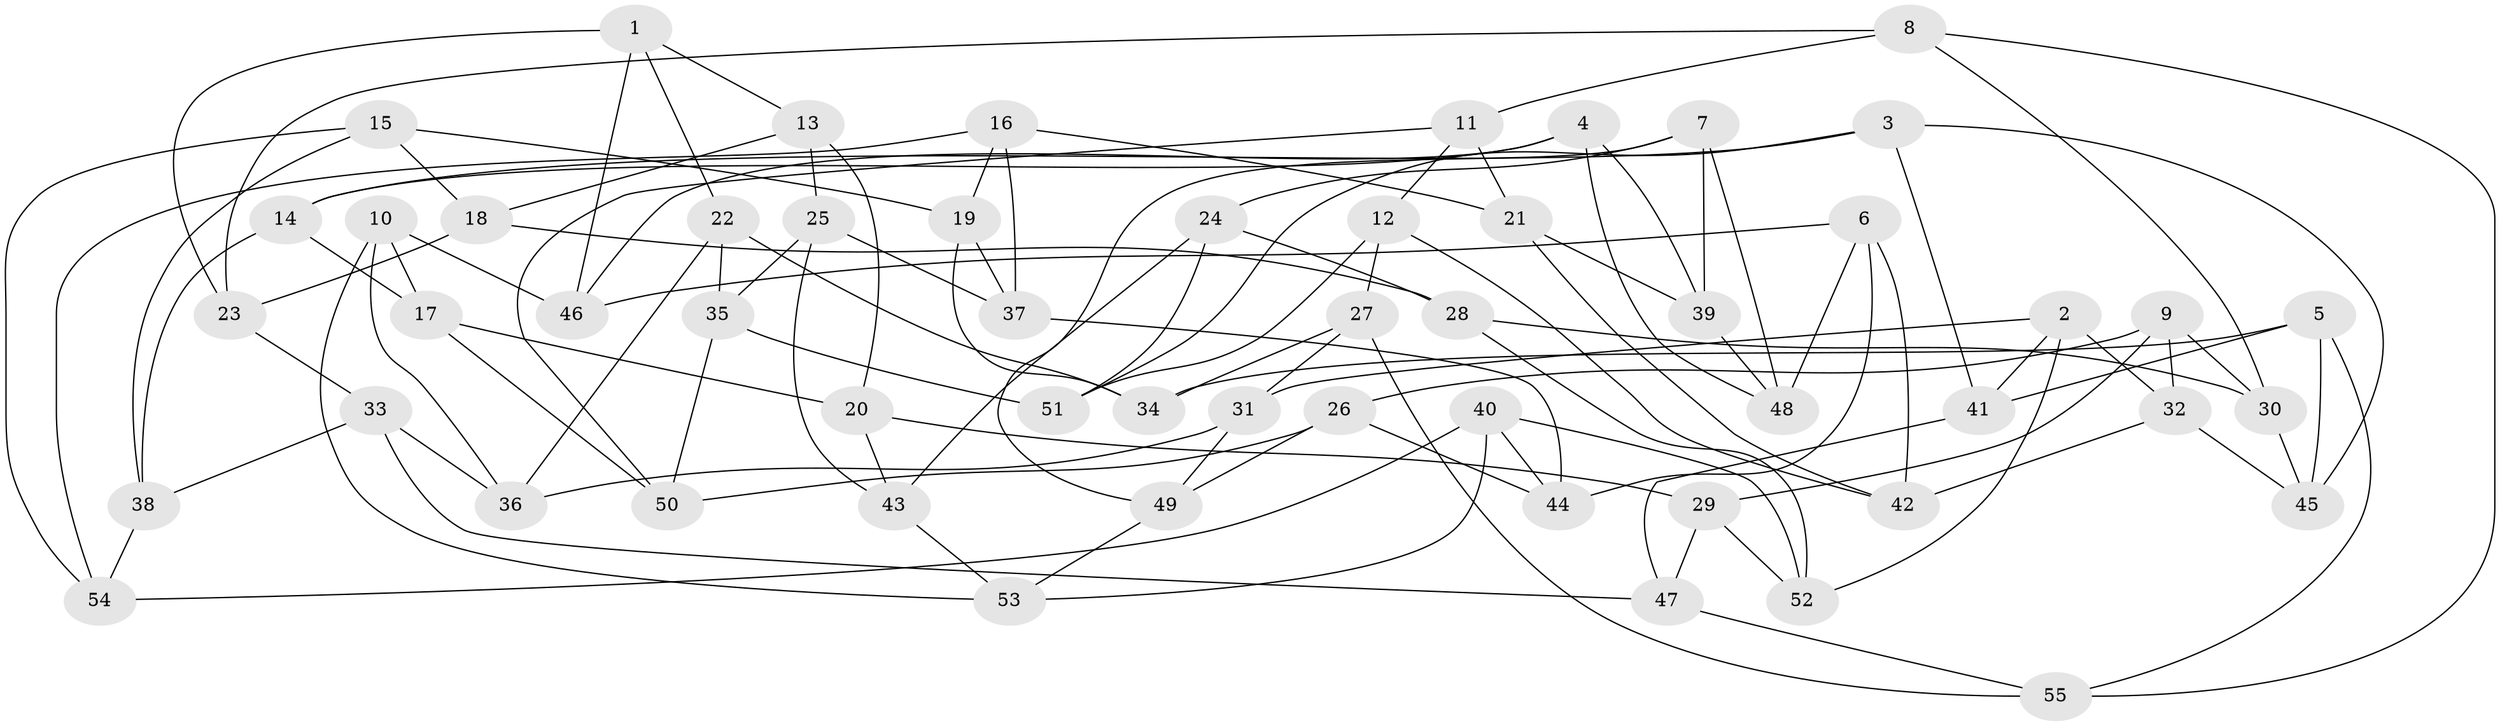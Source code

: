 // coarse degree distribution, {4: 0.35294117647058826, 5: 0.17647058823529413, 3: 0.11764705882352941, 6: 0.35294117647058826}
// Generated by graph-tools (version 1.1) at 2025/38/03/04/25 23:38:10]
// undirected, 55 vertices, 110 edges
graph export_dot {
  node [color=gray90,style=filled];
  1;
  2;
  3;
  4;
  5;
  6;
  7;
  8;
  9;
  10;
  11;
  12;
  13;
  14;
  15;
  16;
  17;
  18;
  19;
  20;
  21;
  22;
  23;
  24;
  25;
  26;
  27;
  28;
  29;
  30;
  31;
  32;
  33;
  34;
  35;
  36;
  37;
  38;
  39;
  40;
  41;
  42;
  43;
  44;
  45;
  46;
  47;
  48;
  49;
  50;
  51;
  52;
  53;
  54;
  55;
  1 -- 13;
  1 -- 22;
  1 -- 46;
  1 -- 23;
  2 -- 52;
  2 -- 31;
  2 -- 41;
  2 -- 32;
  3 -- 14;
  3 -- 41;
  3 -- 45;
  3 -- 51;
  4 -- 46;
  4 -- 39;
  4 -- 48;
  4 -- 14;
  5 -- 55;
  5 -- 41;
  5 -- 45;
  5 -- 34;
  6 -- 44;
  6 -- 48;
  6 -- 46;
  6 -- 42;
  7 -- 49;
  7 -- 48;
  7 -- 24;
  7 -- 39;
  8 -- 55;
  8 -- 23;
  8 -- 11;
  8 -- 30;
  9 -- 29;
  9 -- 30;
  9 -- 26;
  9 -- 32;
  10 -- 36;
  10 -- 17;
  10 -- 53;
  10 -- 46;
  11 -- 50;
  11 -- 12;
  11 -- 21;
  12 -- 27;
  12 -- 51;
  12 -- 42;
  13 -- 25;
  13 -- 18;
  13 -- 20;
  14 -- 17;
  14 -- 38;
  15 -- 38;
  15 -- 54;
  15 -- 18;
  15 -- 19;
  16 -- 37;
  16 -- 19;
  16 -- 54;
  16 -- 21;
  17 -- 50;
  17 -- 20;
  18 -- 23;
  18 -- 28;
  19 -- 34;
  19 -- 37;
  20 -- 43;
  20 -- 29;
  21 -- 42;
  21 -- 39;
  22 -- 36;
  22 -- 34;
  22 -- 35;
  23 -- 33;
  24 -- 28;
  24 -- 43;
  24 -- 51;
  25 -- 35;
  25 -- 37;
  25 -- 43;
  26 -- 44;
  26 -- 50;
  26 -- 49;
  27 -- 55;
  27 -- 31;
  27 -- 34;
  28 -- 52;
  28 -- 30;
  29 -- 47;
  29 -- 52;
  30 -- 45;
  31 -- 49;
  31 -- 36;
  32 -- 42;
  32 -- 45;
  33 -- 38;
  33 -- 47;
  33 -- 36;
  35 -- 51;
  35 -- 50;
  37 -- 44;
  38 -- 54;
  39 -- 48;
  40 -- 44;
  40 -- 52;
  40 -- 54;
  40 -- 53;
  41 -- 47;
  43 -- 53;
  47 -- 55;
  49 -- 53;
}

